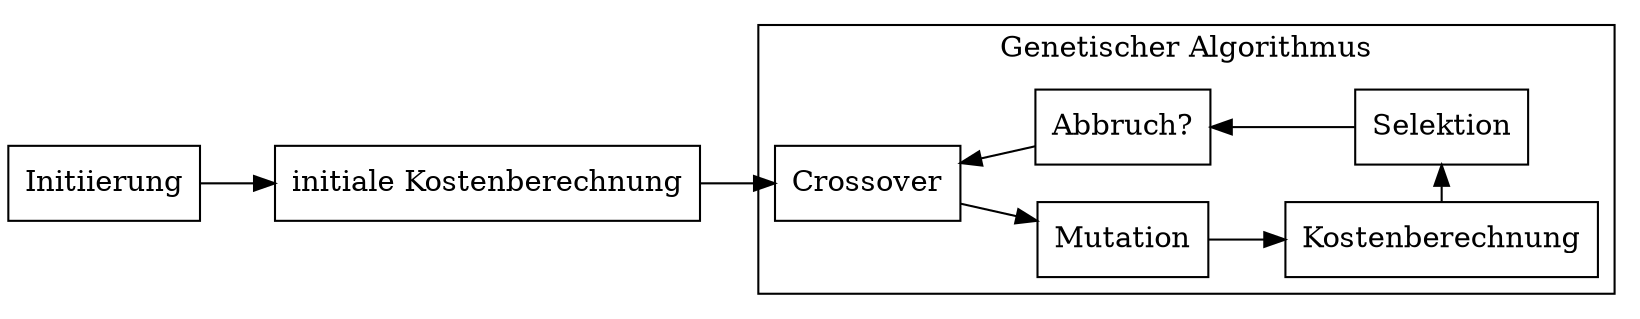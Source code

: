 digraph {
    rankdir=LR;
    node [shape=box];
    Initiierung -> "initiale Kostenberechnung";
    "initiale Kostenberechnung" -> Crossover;
    
    subgraph cluster {
        label="Genetischer Algorithmus";
        Crossover -> Mutation;
        Mutation -> Kostenberechnung; 
        Kostenberechnung -> Selektion;
        Selektion -> "Abbruch?" -> Crossover;
        { rank=same; "Abbruch?", Mutation }
        { rank=same; Kostenberechnung, Selektion }
    }
}